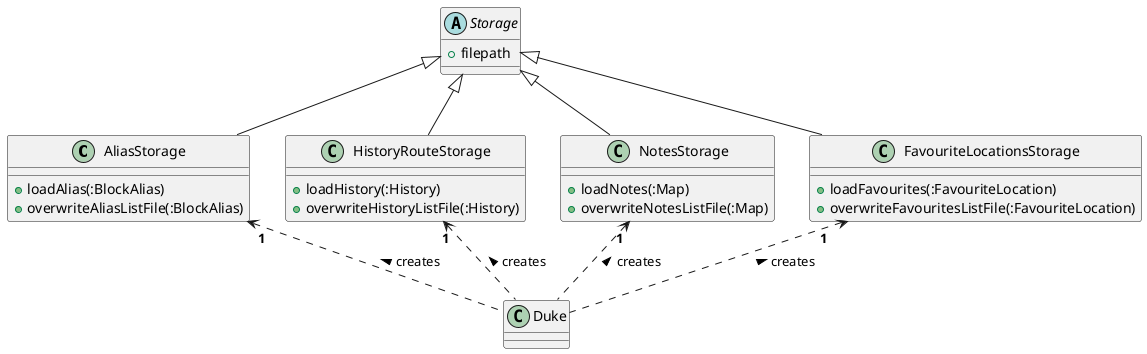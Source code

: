 @startuml
'https://plantuml.com/class-diagram

class AliasStorage {
    +loadAlias(:BlockAlias)
    +overwriteAliasListFile(:BlockAlias)
}
class HistoryRouteStorage {
    +loadHistory(:History)
    +overwriteHistoryListFile(:History)
}
class NotesStorage {
    +loadNotes(:Map)
    +overwriteNotesListFile(:Map)
}
class FavouriteLocationsStorage {
    +loadFavourites(:FavouriteLocation)
    +overwriteFavouritesListFile(:FavouriteLocation)
}
abstract class "Storage" {
    +filepath
}

class Duke {
}


"Storage" <|-- AliasStorage
"Storage" <|-- HistoryRouteStorage
"Storage" <|-- NotesStorage
"Storage" <|-- FavouriteLocationsStorage

AliasStorage "**1**" <.. Duke : creates <
HistoryRouteStorage "**1**" <.. Duke : creates <
NotesStorage  "**1**" <.. Duke : creates <
FavouriteLocationsStorage  "**1**" <.. Duke : creates <

@enduml